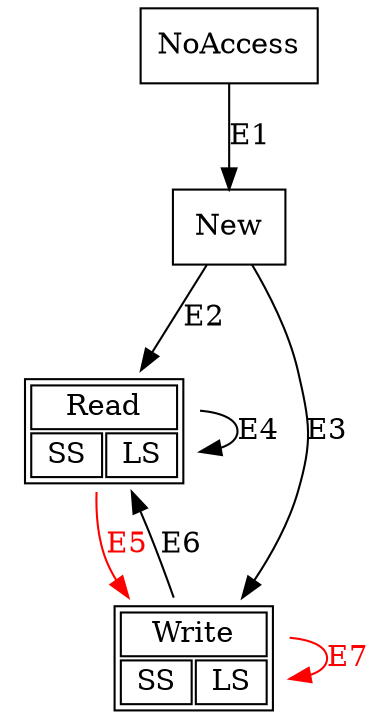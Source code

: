 digraph prop1 {
   NoAccess [shape=rectangle label="NoAccess"];
   New   [shape=rectangle label="New"];

   Read  [shape=plaintext label=<<TABLE BGCOLOR="white"> <tr> 
        <td colspan="2">Read</td> 
      </tr> <tr> 
        <td> SS </td>
        <td> LS </td>
      </tr> </TABLE>>
    ]

   Write  [shape=plaintext label=<<TABLE BGCOLOR="white"> <tr> 
        <td colspan="2">Write</td> 
      </tr> <tr> 
        <td> SS </td>
        <td> LS </td>
      </tr> </TABLE>>
    ]


   NoAccess -> New    [label="E1"];
   New      -> Read   [label="E2"];
   New      -> Write  [label="E3"];
   Read     -> Read   [label="E4"];
   Read     -> Write  [label="E5" color="red" fontcolor="red"];
   Write    -> Read   [label="E6"];
   Write    -> Write  [label="E7" color="red" fontcolor="red"];
}
